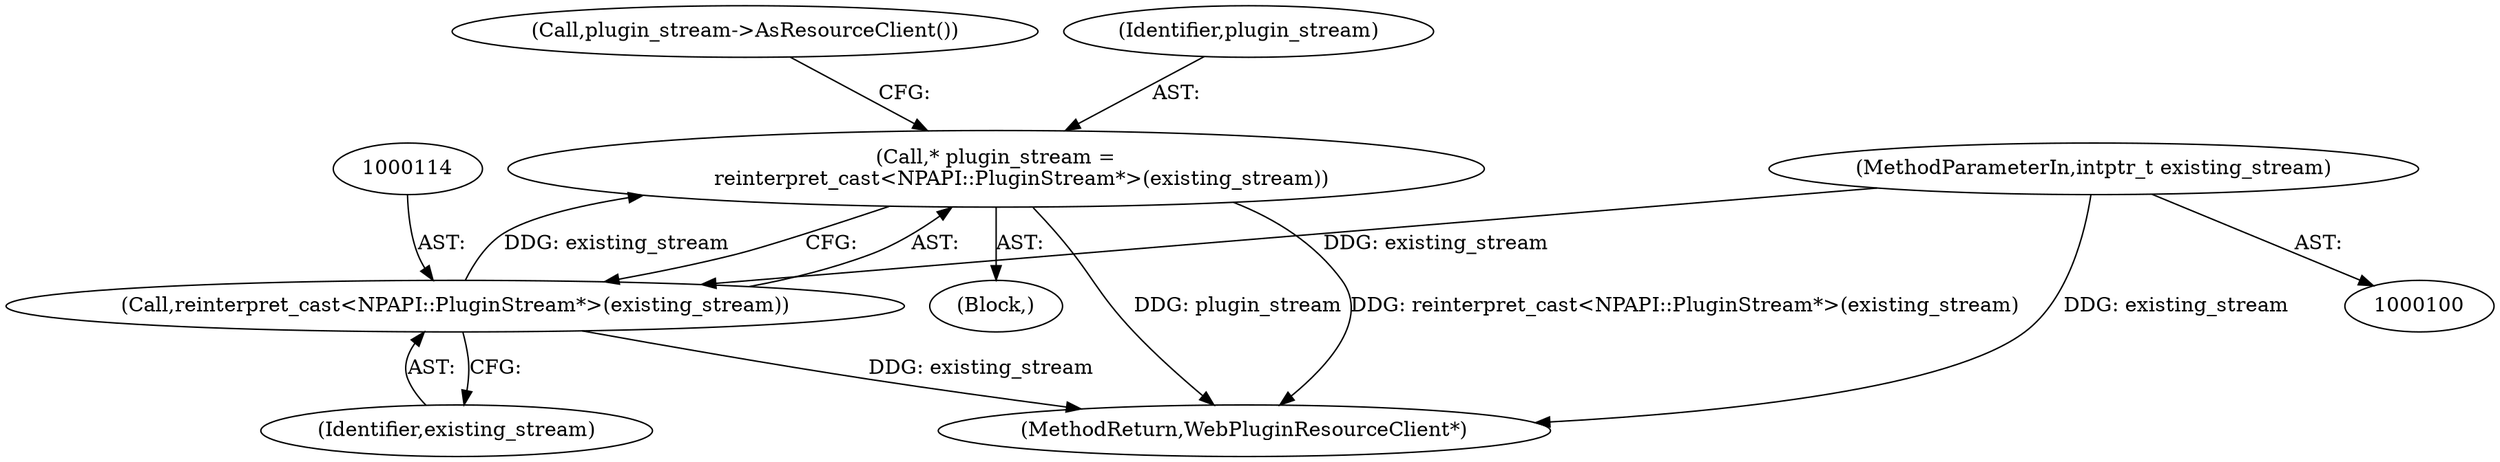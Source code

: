 digraph "1_Chrome_ea3d1d84be3d6f97bf50e76511c9e26af6895533_34@pointer" {
"1000111" [label="(Call,* plugin_stream =\n        reinterpret_cast<NPAPI::PluginStream*>(existing_stream))"];
"1000113" [label="(Call,reinterpret_cast<NPAPI::PluginStream*>(existing_stream))"];
"1000105" [label="(MethodParameterIn,intptr_t existing_stream)"];
"1000115" [label="(Identifier,existing_stream)"];
"1000111" [label="(Call,* plugin_stream =\n        reinterpret_cast<NPAPI::PluginStream*>(existing_stream))"];
"1000109" [label="(Block,)"];
"1000117" [label="(Call,plugin_stream->AsResourceClient())"];
"1000132" [label="(MethodReturn,WebPluginResourceClient*)"];
"1000112" [label="(Identifier,plugin_stream)"];
"1000105" [label="(MethodParameterIn,intptr_t existing_stream)"];
"1000113" [label="(Call,reinterpret_cast<NPAPI::PluginStream*>(existing_stream))"];
"1000111" -> "1000109"  [label="AST: "];
"1000111" -> "1000113"  [label="CFG: "];
"1000112" -> "1000111"  [label="AST: "];
"1000113" -> "1000111"  [label="AST: "];
"1000117" -> "1000111"  [label="CFG: "];
"1000111" -> "1000132"  [label="DDG: plugin_stream"];
"1000111" -> "1000132"  [label="DDG: reinterpret_cast<NPAPI::PluginStream*>(existing_stream)"];
"1000113" -> "1000111"  [label="DDG: existing_stream"];
"1000113" -> "1000115"  [label="CFG: "];
"1000114" -> "1000113"  [label="AST: "];
"1000115" -> "1000113"  [label="AST: "];
"1000113" -> "1000132"  [label="DDG: existing_stream"];
"1000105" -> "1000113"  [label="DDG: existing_stream"];
"1000105" -> "1000100"  [label="AST: "];
"1000105" -> "1000132"  [label="DDG: existing_stream"];
}

